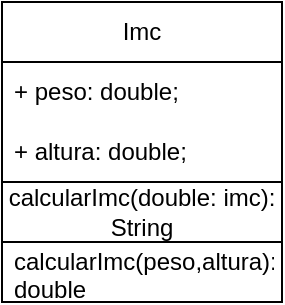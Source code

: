 <mxfile version="25.0.3">
  <diagram name="Página-1" id="Vr3LoIejrkDlK7tvQSx1">
    <mxGraphModel dx="530" dy="286" grid="1" gridSize="10" guides="1" tooltips="1" connect="1" arrows="1" fold="1" page="1" pageScale="1" pageWidth="827" pageHeight="1169" math="0" shadow="0">
      <root>
        <mxCell id="0" />
        <mxCell id="1" parent="0" />
        <mxCell id="IX4wCwFoGNrZMREwGOZg-1" value="Imc" style="swimlane;fontStyle=0;childLayout=stackLayout;horizontal=1;startSize=30;horizontalStack=0;resizeParent=1;resizeParentMax=0;resizeLast=0;collapsible=1;marginBottom=0;whiteSpace=wrap;html=1;" vertex="1" parent="1">
          <mxGeometry x="340" y="250" width="140" height="150" as="geometry">
            <mxRectangle x="340" y="250" width="60" height="30" as="alternateBounds" />
          </mxGeometry>
        </mxCell>
        <mxCell id="IX4wCwFoGNrZMREwGOZg-5" value="+ peso: double;" style="text;strokeColor=none;fillColor=none;align=left;verticalAlign=middle;spacingLeft=4;spacingRight=4;overflow=hidden;points=[[0,0.5],[1,0.5]];portConstraint=eastwest;rotatable=0;whiteSpace=wrap;html=1;" vertex="1" parent="IX4wCwFoGNrZMREwGOZg-1">
          <mxGeometry y="30" width="140" height="30" as="geometry" />
        </mxCell>
        <mxCell id="IX4wCwFoGNrZMREwGOZg-3" value="+ altura: double;" style="text;strokeColor=none;fillColor=none;align=left;verticalAlign=middle;spacingLeft=4;spacingRight=4;overflow=hidden;points=[[0,0.5],[1,0.5]];portConstraint=eastwest;rotatable=0;whiteSpace=wrap;html=1;" vertex="1" parent="IX4wCwFoGNrZMREwGOZg-1">
          <mxGeometry y="60" width="140" height="30" as="geometry" />
        </mxCell>
        <mxCell id="IX4wCwFoGNrZMREwGOZg-6" value="calcularImc(double: imc): String" style="rounded=0;whiteSpace=wrap;html=1;" vertex="1" parent="IX4wCwFoGNrZMREwGOZg-1">
          <mxGeometry y="90" width="140" height="30" as="geometry" />
        </mxCell>
        <mxCell id="IX4wCwFoGNrZMREwGOZg-4" value="calcularImc(peso,altura): double" style="text;strokeColor=none;fillColor=none;align=left;verticalAlign=middle;spacingLeft=4;spacingRight=4;overflow=hidden;points=[[0,0.5],[1,0.5]];portConstraint=eastwest;rotatable=0;whiteSpace=wrap;html=1;" vertex="1" parent="IX4wCwFoGNrZMREwGOZg-1">
          <mxGeometry y="120" width="140" height="30" as="geometry" />
        </mxCell>
      </root>
    </mxGraphModel>
  </diagram>
</mxfile>
